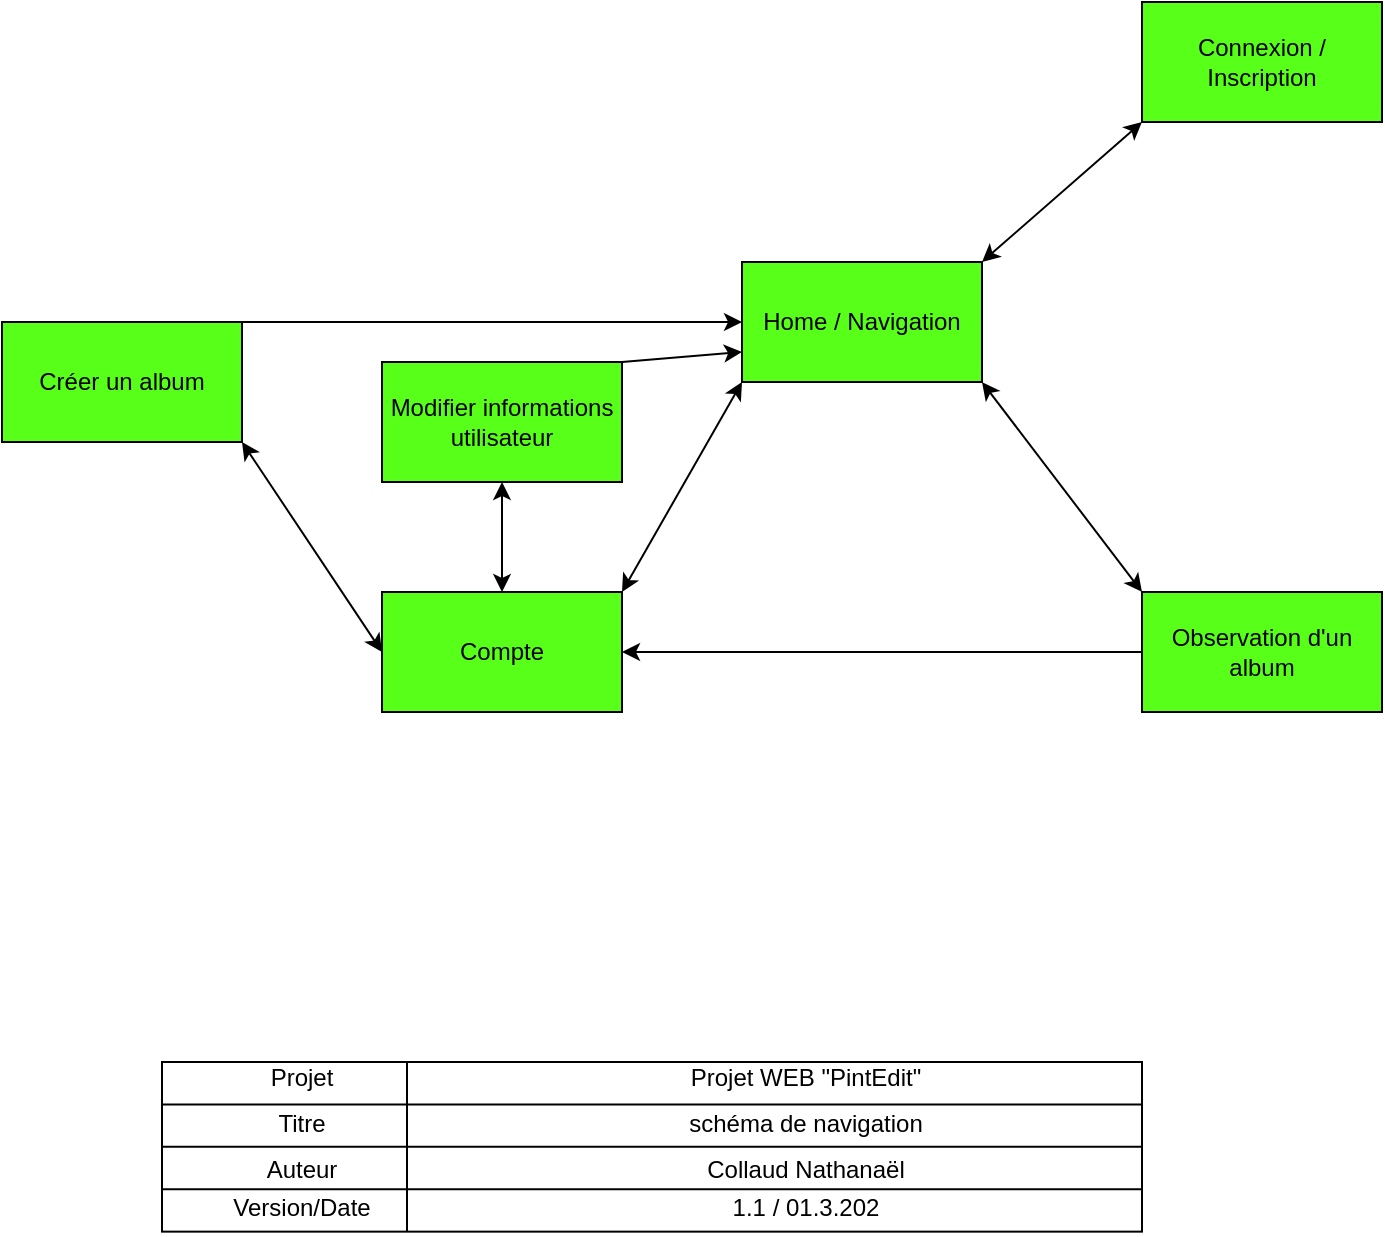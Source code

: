 <mxfile version="14.4.4" type="device"><diagram id="FyVqs0Tc5oxeXCrVnnnr" name="Page-1"><mxGraphModel dx="2105" dy="617" grid="1" gridSize="10" guides="1" tooltips="1" connect="1" arrows="1" fold="1" page="1" pageScale="1" pageWidth="827" pageHeight="1169" math="0" shadow="0"><root><mxCell id="0"/><mxCell id="1" parent="0"/><mxCell id="IcZIbSjRiBF-ObY97Pmo-1" value="Home / Navigation" style="rounded=0;whiteSpace=wrap;html=1;fillColor=#57FF19;" parent="1" vertex="1"><mxGeometry x="320" y="360" width="120" height="60" as="geometry"/></mxCell><mxCell id="IcZIbSjRiBF-ObY97Pmo-2" value="Connexion / Inscription" style="rounded=0;whiteSpace=wrap;html=1;fillColor=#57FF19;" parent="1" vertex="1"><mxGeometry x="520" y="230" width="120" height="60" as="geometry"/></mxCell><mxCell id="IcZIbSjRiBF-ObY97Pmo-3" value="Modifier informations utilisateur" style="rounded=0;whiteSpace=wrap;html=1;fillColor=#57FF19;" parent="1" vertex="1"><mxGeometry x="140" y="410" width="120" height="60" as="geometry"/></mxCell><mxCell id="IcZIbSjRiBF-ObY97Pmo-6" value="Compte" style="rounded=0;whiteSpace=wrap;html=1;fillColor=#57FF19;" parent="1" vertex="1"><mxGeometry x="140" y="525" width="120" height="60" as="geometry"/></mxCell><mxCell id="v3-KIEe4cyJUYs9x_ZoA-1" value="" style="group" parent="1" vertex="1" connectable="0"><mxGeometry x="30" y="760" width="490" height="84.82" as="geometry"/></mxCell><mxCell id="v3-KIEe4cyJUYs9x_ZoA-2" value="" style="rounded=0;whiteSpace=wrap;html=1;" parent="v3-KIEe4cyJUYs9x_ZoA-1" vertex="1"><mxGeometry width="490" height="84.82" as="geometry"/></mxCell><mxCell id="v3-KIEe4cyJUYs9x_ZoA-3" value="" style="endArrow=none;html=1;entryX=0;entryY=0.25;entryDx=0;entryDy=0;exitX=1;exitY=0.25;exitDx=0;exitDy=0;" parent="v3-KIEe4cyJUYs9x_ZoA-1" source="v3-KIEe4cyJUYs9x_ZoA-2" target="v3-KIEe4cyJUYs9x_ZoA-2" edge="1"><mxGeometry width="50" height="50" relative="1" as="geometry"><mxPoint y="161.929" as="sourcePoint"/><mxPoint x="70" y="123.375" as="targetPoint"/></mxGeometry></mxCell><mxCell id="v3-KIEe4cyJUYs9x_ZoA-4" value="" style="endArrow=none;html=1;entryX=0;entryY=0.5;entryDx=0;entryDy=0;exitX=1;exitY=0.5;exitDx=0;exitDy=0;" parent="v3-KIEe4cyJUYs9x_ZoA-1" source="v3-KIEe4cyJUYs9x_ZoA-2" target="v3-KIEe4cyJUYs9x_ZoA-2" edge="1"><mxGeometry width="50" height="50" relative="1" as="geometry"><mxPoint y="161.929" as="sourcePoint"/><mxPoint x="70" y="123.375" as="targetPoint"/></mxGeometry></mxCell><mxCell id="v3-KIEe4cyJUYs9x_ZoA-5" value="" style="endArrow=none;html=1;entryX=0;entryY=0.75;entryDx=0;entryDy=0;exitX=1;exitY=0.75;exitDx=0;exitDy=0;" parent="v3-KIEe4cyJUYs9x_ZoA-1" source="v3-KIEe4cyJUYs9x_ZoA-2" target="v3-KIEe4cyJUYs9x_ZoA-2" edge="1"><mxGeometry width="50" height="50" relative="1" as="geometry"><mxPoint y="161.929" as="sourcePoint"/><mxPoint x="70" y="123.375" as="targetPoint"/></mxGeometry></mxCell><mxCell id="v3-KIEe4cyJUYs9x_ZoA-6" value="" style="endArrow=none;html=1;entryX=0.25;entryY=0;entryDx=0;entryDy=0;exitX=0.25;exitY=1;exitDx=0;exitDy=0;" parent="v3-KIEe4cyJUYs9x_ZoA-1" source="v3-KIEe4cyJUYs9x_ZoA-2" target="v3-KIEe4cyJUYs9x_ZoA-2" edge="1"><mxGeometry width="50" height="50" relative="1" as="geometry"><mxPoint y="161.929" as="sourcePoint"/><mxPoint x="70" y="123.375" as="targetPoint"/></mxGeometry></mxCell><mxCell id="v3-KIEe4cyJUYs9x_ZoA-7" value="Projet" style="text;html=1;strokeColor=none;fillColor=none;align=center;verticalAlign=middle;whiteSpace=wrap;rounded=0;" parent="v3-KIEe4cyJUYs9x_ZoA-1" vertex="1"><mxGeometry x="42" width="56.0" height="15.422" as="geometry"/></mxCell><mxCell id="v3-KIEe4cyJUYs9x_ZoA-8" value="Titre" style="text;html=1;strokeColor=none;fillColor=none;align=center;verticalAlign=middle;whiteSpace=wrap;rounded=0;" parent="v3-KIEe4cyJUYs9x_ZoA-1" vertex="1"><mxGeometry x="42" y="23.133" width="56.0" height="15.422" as="geometry"/></mxCell><mxCell id="v3-KIEe4cyJUYs9x_ZoA-9" value="Auteur" style="text;html=1;strokeColor=none;fillColor=none;align=center;verticalAlign=middle;whiteSpace=wrap;rounded=0;" parent="v3-KIEe4cyJUYs9x_ZoA-1" vertex="1"><mxGeometry x="42" y="46.265" width="56.0" height="15.422" as="geometry"/></mxCell><mxCell id="v3-KIEe4cyJUYs9x_ZoA-10" value="Version/Date" style="text;html=1;strokeColor=none;fillColor=none;align=center;verticalAlign=middle;whiteSpace=wrap;rounded=0;" parent="v3-KIEe4cyJUYs9x_ZoA-1" vertex="1"><mxGeometry x="42" y="65.543" width="56.0" height="15.422" as="geometry"/></mxCell><mxCell id="v3-KIEe4cyJUYs9x_ZoA-11" value="Projet WEB &quot;PintEdit&quot;" style="text;html=1;strokeColor=none;fillColor=none;align=center;verticalAlign=middle;whiteSpace=wrap;rounded=0;" parent="v3-KIEe4cyJUYs9x_ZoA-1" vertex="1"><mxGeometry x="224.0" width="196.0" height="15.422" as="geometry"/></mxCell><mxCell id="v3-KIEe4cyJUYs9x_ZoA-12" value="schéma de navigation" style="text;html=1;strokeColor=none;fillColor=none;align=center;verticalAlign=middle;whiteSpace=wrap;rounded=0;" parent="v3-KIEe4cyJUYs9x_ZoA-1" vertex="1"><mxGeometry x="252.0" y="23.133" width="140" height="15.422" as="geometry"/></mxCell><mxCell id="v3-KIEe4cyJUYs9x_ZoA-13" value="Collaud Nathanaël" style="text;html=1;strokeColor=none;fillColor=none;align=center;verticalAlign=middle;whiteSpace=wrap;rounded=0;" parent="v3-KIEe4cyJUYs9x_ZoA-1" vertex="1"><mxGeometry x="210.0" y="46.265" width="224.0" height="15.422" as="geometry"/></mxCell><mxCell id="v3-KIEe4cyJUYs9x_ZoA-14" value="1.1 / 01.3.202" style="text;html=1;strokeColor=none;fillColor=none;align=center;verticalAlign=middle;whiteSpace=wrap;rounded=0;" parent="v3-KIEe4cyJUYs9x_ZoA-1" vertex="1"><mxGeometry x="252.0" y="69.398" width="140" height="7.711" as="geometry"/></mxCell><mxCell id="GwlYmT2ZpATcaDehSFMr-6" value="Observation d'un album" style="rounded=0;whiteSpace=wrap;html=1;fillColor=#57FF19;" parent="1" vertex="1"><mxGeometry x="520" y="525" width="120" height="60" as="geometry"/></mxCell><mxCell id="nJmXqmlcjFCk4VuRHzz9-11" value="Créer un album" style="rounded=0;whiteSpace=wrap;html=1;fillColor=#57FF19;" parent="1" vertex="1"><mxGeometry x="-50" y="390" width="120" height="60" as="geometry"/></mxCell><mxCell id="nJmXqmlcjFCk4VuRHzz9-15" value="" style="endArrow=classic;html=1;entryX=0;entryY=0.75;entryDx=0;entryDy=0;exitX=1;exitY=0;exitDx=0;exitDy=0;" parent="1" source="IcZIbSjRiBF-ObY97Pmo-3" target="IcZIbSjRiBF-ObY97Pmo-1" edge="1"><mxGeometry width="50" height="50" relative="1" as="geometry"><mxPoint x="390" y="450" as="sourcePoint"/><mxPoint x="440" y="400" as="targetPoint"/></mxGeometry></mxCell><mxCell id="nJmXqmlcjFCk4VuRHzz9-16" value="" style="endArrow=classic;startArrow=classic;html=1;exitX=0.5;exitY=0;exitDx=0;exitDy=0;entryX=0.5;entryY=1;entryDx=0;entryDy=0;" parent="1" source="IcZIbSjRiBF-ObY97Pmo-6" target="IcZIbSjRiBF-ObY97Pmo-3" edge="1"><mxGeometry width="50" height="50" relative="1" as="geometry"><mxPoint x="390" y="505" as="sourcePoint"/><mxPoint x="200" y="515" as="targetPoint"/></mxGeometry></mxCell><mxCell id="nJmXqmlcjFCk4VuRHzz9-17" value="" style="endArrow=classic;startArrow=classic;html=1;exitX=1;exitY=1;exitDx=0;exitDy=0;entryX=0;entryY=0.5;entryDx=0;entryDy=0;" parent="1" source="nJmXqmlcjFCk4VuRHzz9-11" target="IcZIbSjRiBF-ObY97Pmo-6" edge="1"><mxGeometry width="50" height="50" relative="1" as="geometry"><mxPoint x="390" y="450" as="sourcePoint"/><mxPoint x="440" y="400" as="targetPoint"/></mxGeometry></mxCell><mxCell id="nJmXqmlcjFCk4VuRHzz9-19" value="" style="endArrow=classic;html=1;entryX=0;entryY=0.5;entryDx=0;entryDy=0;exitX=1;exitY=0;exitDx=0;exitDy=0;" parent="1" source="nJmXqmlcjFCk4VuRHzz9-11" target="IcZIbSjRiBF-ObY97Pmo-1" edge="1"><mxGeometry width="50" height="50" relative="1" as="geometry"><mxPoint x="390" y="450" as="sourcePoint"/><mxPoint x="440" y="400" as="targetPoint"/></mxGeometry></mxCell><mxCell id="nJmXqmlcjFCk4VuRHzz9-21" value="" style="endArrow=classic;startArrow=classic;html=1;entryX=0;entryY=1;entryDx=0;entryDy=0;exitX=1;exitY=0;exitDx=0;exitDy=0;" parent="1" source="IcZIbSjRiBF-ObY97Pmo-1" target="IcZIbSjRiBF-ObY97Pmo-2" edge="1"><mxGeometry width="50" height="50" relative="1" as="geometry"><mxPoint x="390" y="450" as="sourcePoint"/><mxPoint x="440" y="400" as="targetPoint"/></mxGeometry></mxCell><mxCell id="nJmXqmlcjFCk4VuRHzz9-22" value="" style="endArrow=classic;startArrow=classic;html=1;entryX=1;entryY=1;entryDx=0;entryDy=0;exitX=0;exitY=0;exitDx=0;exitDy=0;" parent="1" source="GwlYmT2ZpATcaDehSFMr-6" target="IcZIbSjRiBF-ObY97Pmo-1" edge="1"><mxGeometry width="50" height="50" relative="1" as="geometry"><mxPoint x="390" y="450" as="sourcePoint"/><mxPoint x="440" y="400" as="targetPoint"/></mxGeometry></mxCell><mxCell id="nJmXqmlcjFCk4VuRHzz9-23" value="" style="endArrow=classic;startArrow=classic;html=1;exitX=1;exitY=0;exitDx=0;exitDy=0;entryX=0;entryY=1;entryDx=0;entryDy=0;" parent="1" source="IcZIbSjRiBF-ObY97Pmo-6" target="IcZIbSjRiBF-ObY97Pmo-1" edge="1"><mxGeometry width="50" height="50" relative="1" as="geometry"><mxPoint x="390" y="450" as="sourcePoint"/><mxPoint x="440" y="400" as="targetPoint"/></mxGeometry></mxCell><mxCell id="nJmXqmlcjFCk4VuRHzz9-24" value="" style="endArrow=classic;html=1;entryX=1;entryY=0.5;entryDx=0;entryDy=0;exitX=0;exitY=0.5;exitDx=0;exitDy=0;" parent="1" source="GwlYmT2ZpATcaDehSFMr-6" target="IcZIbSjRiBF-ObY97Pmo-6" edge="1"><mxGeometry width="50" height="50" relative="1" as="geometry"><mxPoint x="290" y="550" as="sourcePoint"/><mxPoint x="340" y="500" as="targetPoint"/></mxGeometry></mxCell></root></mxGraphModel></diagram></mxfile>